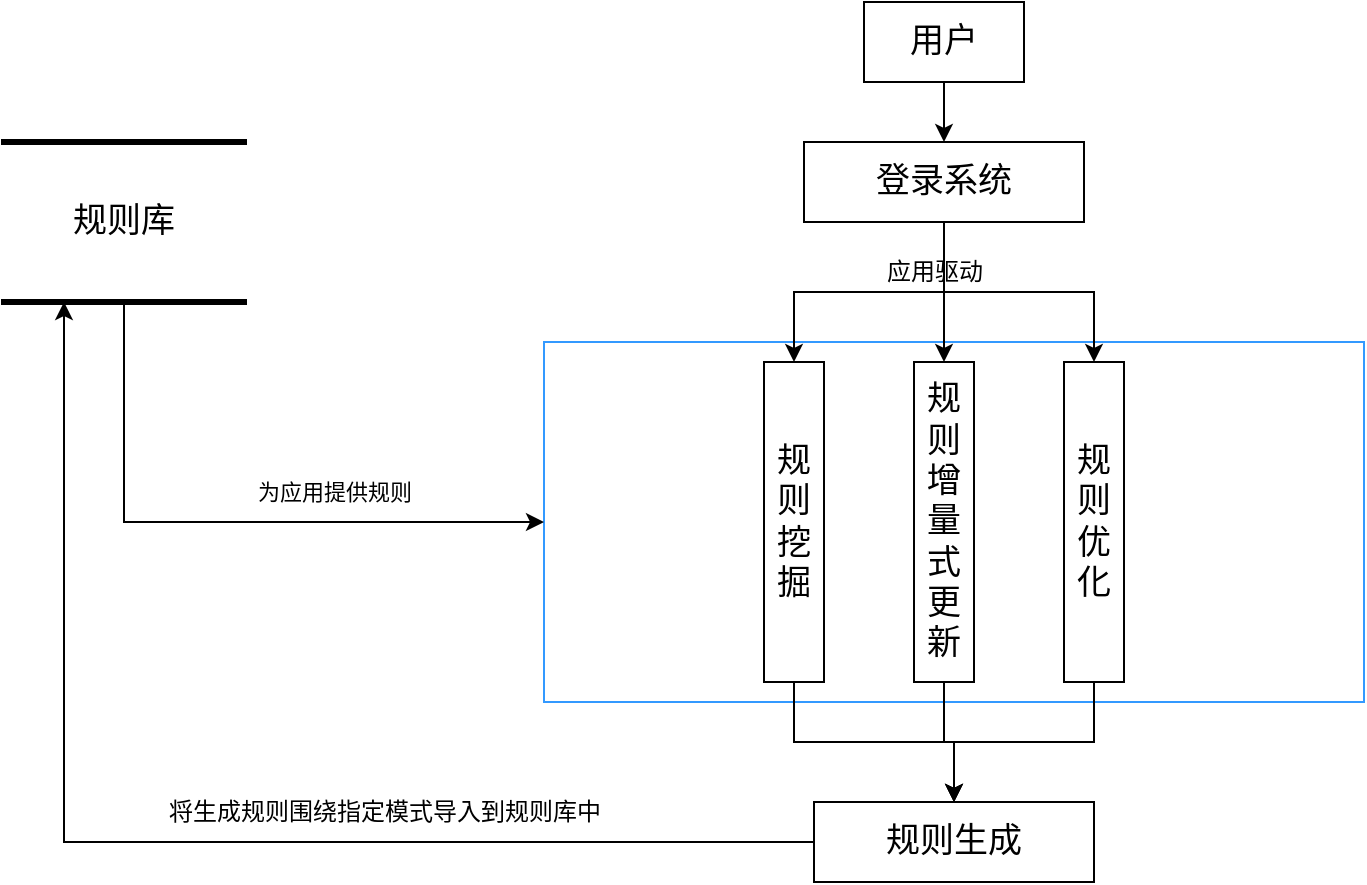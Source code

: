 <mxfile version="20.4.1" type="github">
  <diagram id="mGggeX72zSMDnIvPuUF5" name="第 1 页">
    <mxGraphModel dx="1069" dy="738" grid="1" gridSize="10" guides="1" tooltips="1" connect="1" arrows="1" fold="1" page="1" pageScale="1" pageWidth="827" pageHeight="1169" math="0" shadow="0">
      <root>
        <mxCell id="0" />
        <mxCell id="1" parent="0" />
        <mxCell id="XirZmgK_OV68tWayncwR-9" value="" style="rounded=0;whiteSpace=wrap;html=1;strokeWidth=1;strokeColor=#3399FF;" parent="1" vertex="1">
          <mxGeometry x="350" y="200" width="410" height="180" as="geometry" />
        </mxCell>
        <mxCell id="XirZmgK_OV68tWayncwR-17" style="edgeStyle=orthogonalEdgeStyle;rounded=0;orthogonalLoop=1;jettySize=auto;html=1;entryX=0;entryY=0.5;entryDx=0;entryDy=0;" parent="1" source="XirZmgK_OV68tWayncwR-3" target="XirZmgK_OV68tWayncwR-9" edge="1">
          <mxGeometry relative="1" as="geometry">
            <Array as="points">
              <mxPoint x="140" y="290" />
            </Array>
          </mxGeometry>
        </mxCell>
        <mxCell id="XirZmgK_OV68tWayncwR-3" value="&lt;font style=&quot;font-size: 17px;&quot;&gt;规则库&lt;/font&gt;" style="shape=partialRectangle;whiteSpace=wrap;html=1;left=0;right=0;fillColor=none;strokeWidth=3;" parent="1" vertex="1">
          <mxGeometry x="80" y="100" width="120" height="80" as="geometry" />
        </mxCell>
        <mxCell id="XirZmgK_OV68tWayncwR-22" style="edgeStyle=orthogonalEdgeStyle;rounded=0;orthogonalLoop=1;jettySize=auto;html=1;" parent="1" source="XirZmgK_OV68tWayncwR-4" target="XirZmgK_OV68tWayncwR-15" edge="1">
          <mxGeometry relative="1" as="geometry" />
        </mxCell>
        <mxCell id="XirZmgK_OV68tWayncwR-4" value="规则挖掘" style="rounded=0;whiteSpace=wrap;html=1;strokeColor=#000000;strokeWidth=1;fontSize=17;" parent="1" vertex="1">
          <mxGeometry x="460" y="210" width="30" height="160" as="geometry" />
        </mxCell>
        <mxCell id="XirZmgK_OV68tWayncwR-21" style="edgeStyle=orthogonalEdgeStyle;rounded=0;orthogonalLoop=1;jettySize=auto;html=1;entryX=0.5;entryY=0;entryDx=0;entryDy=0;" parent="1" source="XirZmgK_OV68tWayncwR-5" target="XirZmgK_OV68tWayncwR-15" edge="1">
          <mxGeometry relative="1" as="geometry" />
        </mxCell>
        <mxCell id="XirZmgK_OV68tWayncwR-5" value="规则增量式更新" style="rounded=0;whiteSpace=wrap;html=1;strokeColor=#000000;strokeWidth=1;fontSize=17;" parent="1" vertex="1">
          <mxGeometry x="535" y="210" width="30" height="160" as="geometry" />
        </mxCell>
        <mxCell id="XirZmgK_OV68tWayncwR-23" style="edgeStyle=orthogonalEdgeStyle;rounded=0;orthogonalLoop=1;jettySize=auto;html=1;" parent="1" source="XirZmgK_OV68tWayncwR-6" target="XirZmgK_OV68tWayncwR-15" edge="1">
          <mxGeometry relative="1" as="geometry" />
        </mxCell>
        <mxCell id="XirZmgK_OV68tWayncwR-6" value="规则优化" style="rounded=0;whiteSpace=wrap;html=1;strokeColor=#000000;strokeWidth=1;fontSize=17;" parent="1" vertex="1">
          <mxGeometry x="610" y="210" width="30" height="160" as="geometry" />
        </mxCell>
        <mxCell id="XirZmgK_OV68tWayncwR-10" style="edgeStyle=orthogonalEdgeStyle;rounded=0;orthogonalLoop=1;jettySize=auto;html=1;entryX=0.5;entryY=0;entryDx=0;entryDy=0;" parent="1" source="XirZmgK_OV68tWayncwR-7" target="XirZmgK_OV68tWayncwR-8" edge="1">
          <mxGeometry relative="1" as="geometry" />
        </mxCell>
        <mxCell id="XirZmgK_OV68tWayncwR-7" value="用户" style="rounded=0;whiteSpace=wrap;html=1;strokeColor=#000000;strokeWidth=1;fontSize=17;" parent="1" vertex="1">
          <mxGeometry x="510" y="30" width="80" height="40" as="geometry" />
        </mxCell>
        <mxCell id="XirZmgK_OV68tWayncwR-11" style="edgeStyle=orthogonalEdgeStyle;rounded=0;orthogonalLoop=1;jettySize=auto;html=1;entryX=0.5;entryY=0;entryDx=0;entryDy=0;" parent="1" source="XirZmgK_OV68tWayncwR-8" target="XirZmgK_OV68tWayncwR-5" edge="1">
          <mxGeometry relative="1" as="geometry">
            <Array as="points">
              <mxPoint x="550" y="210" />
            </Array>
          </mxGeometry>
        </mxCell>
        <mxCell id="XirZmgK_OV68tWayncwR-12" style="edgeStyle=orthogonalEdgeStyle;rounded=0;orthogonalLoop=1;jettySize=auto;html=1;" parent="1" source="XirZmgK_OV68tWayncwR-8" target="XirZmgK_OV68tWayncwR-4" edge="1">
          <mxGeometry relative="1" as="geometry" />
        </mxCell>
        <mxCell id="XirZmgK_OV68tWayncwR-13" style="edgeStyle=orthogonalEdgeStyle;rounded=0;orthogonalLoop=1;jettySize=auto;html=1;" parent="1" source="XirZmgK_OV68tWayncwR-8" target="XirZmgK_OV68tWayncwR-6" edge="1">
          <mxGeometry relative="1" as="geometry" />
        </mxCell>
        <mxCell id="XirZmgK_OV68tWayncwR-8" value="登录系统" style="rounded=0;whiteSpace=wrap;html=1;strokeColor=#000000;strokeWidth=1;fontSize=17;" parent="1" vertex="1">
          <mxGeometry x="480" y="100" width="140" height="40" as="geometry" />
        </mxCell>
        <mxCell id="XirZmgK_OV68tWayncwR-14" value="应用驱动" style="text;html=1;align=center;verticalAlign=middle;resizable=0;points=[];autosize=1;strokeColor=none;fillColor=none;" parent="1" vertex="1">
          <mxGeometry x="510" y="150" width="70" height="30" as="geometry" />
        </mxCell>
        <mxCell id="XirZmgK_OV68tWayncwR-16" style="edgeStyle=orthogonalEdgeStyle;rounded=0;orthogonalLoop=1;jettySize=auto;html=1;entryX=0.25;entryY=1;entryDx=0;entryDy=0;" parent="1" source="XirZmgK_OV68tWayncwR-15" target="XirZmgK_OV68tWayncwR-3" edge="1">
          <mxGeometry relative="1" as="geometry">
            <mxPoint x="110" y="190" as="targetPoint" />
          </mxGeometry>
        </mxCell>
        <mxCell id="XirZmgK_OV68tWayncwR-15" value="规则生成" style="rounded=0;whiteSpace=wrap;html=1;strokeColor=#000000;strokeWidth=1;fontSize=17;" parent="1" vertex="1">
          <mxGeometry x="485" y="430" width="140" height="40" as="geometry" />
        </mxCell>
        <mxCell id="XirZmgK_OV68tWayncwR-19" value="&lt;span style=&quot;font-size: 11px; background-color: rgb(255, 255, 255);&quot;&gt;为应用提供规则&lt;/span&gt;" style="text;html=1;align=center;verticalAlign=middle;resizable=0;points=[];autosize=1;strokeColor=none;fillColor=none;" parent="1" vertex="1">
          <mxGeometry x="190" y="260" width="110" height="30" as="geometry" />
        </mxCell>
        <mxCell id="XirZmgK_OV68tWayncwR-20" value="将生成规则围绕指定模式导入到规则库中" style="text;html=1;align=center;verticalAlign=middle;resizable=0;points=[];autosize=1;strokeColor=none;fillColor=none;" parent="1" vertex="1">
          <mxGeometry x="150" y="420" width="240" height="30" as="geometry" />
        </mxCell>
      </root>
    </mxGraphModel>
  </diagram>
</mxfile>
